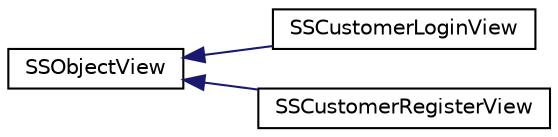 digraph "Graphical Class Hierarchy"
{
  edge [fontname="Helvetica",fontsize="10",labelfontname="Helvetica",labelfontsize="10"];
  node [fontname="Helvetica",fontsize="10",shape=record];
  rankdir="LR";
  Node1 [label="SSObjectView",height=0.2,width=0.4,color="black", fillcolor="white", style="filled",URL="$class_s_s_object_view.html"];
  Node1 -> Node2 [dir="back",color="midnightblue",fontsize="10",style="solid",fontname="Helvetica"];
  Node2 [label="SSCustomerLoginView",height=0.2,width=0.4,color="black", fillcolor="white", style="filled",URL="$class_s_s_customer_login_view.html"];
  Node1 -> Node3 [dir="back",color="midnightblue",fontsize="10",style="solid",fontname="Helvetica"];
  Node3 [label="SSCustomerRegisterView",height=0.2,width=0.4,color="black", fillcolor="white", style="filled",URL="$class_s_s_customer_register_view.html"];
}
